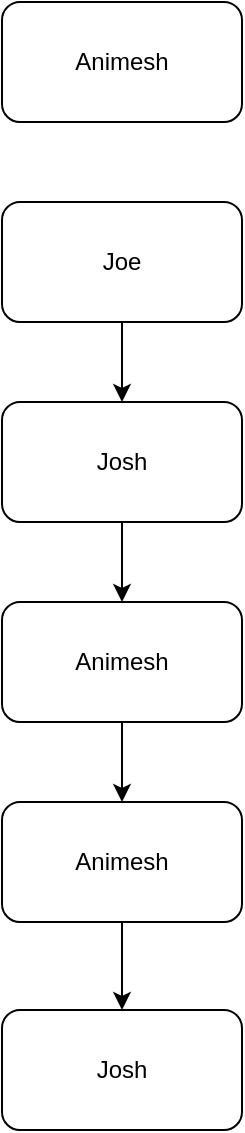 <mxfile version="10.8.7" type="github"><diagram id="ID-xGeNLDVyn-uTcUIy8" name="Page-1"><mxGraphModel dx="1209" dy="679" grid="1" gridSize="10" guides="1" tooltips="1" connect="1" arrows="1" fold="1" page="1" pageScale="1" pageWidth="827" pageHeight="1169" math="0" shadow="0"><root><mxCell id="0"/><mxCell id="1" parent="0"/><mxCell id="Im_HxMWSSbaKU1a2x-os-1" value="Animesh&lt;br&gt;" style="rounded=1;whiteSpace=wrap;html=1;" vertex="1" parent="1"><mxGeometry x="330" y="20" width="120" height="60" as="geometry"/></mxCell><mxCell id="Im_HxMWSSbaKU1a2x-os-4" value="" style="edgeStyle=orthogonalEdgeStyle;rounded=0;orthogonalLoop=1;jettySize=auto;html=1;" edge="1" parent="1" source="Im_HxMWSSbaKU1a2x-os-2" target="Im_HxMWSSbaKU1a2x-os-3"><mxGeometry relative="1" as="geometry"/></mxCell><mxCell id="Im_HxMWSSbaKU1a2x-os-2" value="Joe&lt;br&gt;" style="rounded=1;whiteSpace=wrap;html=1;" vertex="1" parent="1"><mxGeometry x="330" y="120" width="120" height="60" as="geometry"/></mxCell><mxCell id="Im_HxMWSSbaKU1a2x-os-6" value="" style="edgeStyle=orthogonalEdgeStyle;rounded=0;orthogonalLoop=1;jettySize=auto;html=1;" edge="1" parent="1" source="Im_HxMWSSbaKU1a2x-os-3" target="Im_HxMWSSbaKU1a2x-os-5"><mxGeometry relative="1" as="geometry"/></mxCell><mxCell id="Im_HxMWSSbaKU1a2x-os-3" value="Josh&lt;br&gt;" style="rounded=1;whiteSpace=wrap;html=1;" vertex="1" parent="1"><mxGeometry x="330" y="220" width="120" height="60" as="geometry"/></mxCell><mxCell id="Im_HxMWSSbaKU1a2x-os-8" value="" style="edgeStyle=orthogonalEdgeStyle;rounded=0;orthogonalLoop=1;jettySize=auto;html=1;" edge="1" parent="1" source="Im_HxMWSSbaKU1a2x-os-5" target="Im_HxMWSSbaKU1a2x-os-7"><mxGeometry relative="1" as="geometry"/></mxCell><mxCell id="Im_HxMWSSbaKU1a2x-os-5" value="Animesh&lt;br&gt;" style="rounded=1;whiteSpace=wrap;html=1;" vertex="1" parent="1"><mxGeometry x="330" y="320" width="120" height="60" as="geometry"/></mxCell><mxCell id="Im_HxMWSSbaKU1a2x-os-10" value="" style="edgeStyle=orthogonalEdgeStyle;rounded=0;orthogonalLoop=1;jettySize=auto;html=1;" edge="1" parent="1" source="Im_HxMWSSbaKU1a2x-os-7" target="Im_HxMWSSbaKU1a2x-os-9"><mxGeometry relative="1" as="geometry"/></mxCell><mxCell id="Im_HxMWSSbaKU1a2x-os-7" value="Animesh&lt;br&gt;" style="rounded=1;whiteSpace=wrap;html=1;" vertex="1" parent="1"><mxGeometry x="330" y="420" width="120" height="60" as="geometry"/></mxCell><mxCell id="Im_HxMWSSbaKU1a2x-os-9" value="Josh&lt;br&gt;" style="rounded=1;whiteSpace=wrap;html=1;" vertex="1" parent="1"><mxGeometry x="330" y="524" width="120" height="60" as="geometry"/></mxCell></root></mxGraphModel></diagram></mxfile>